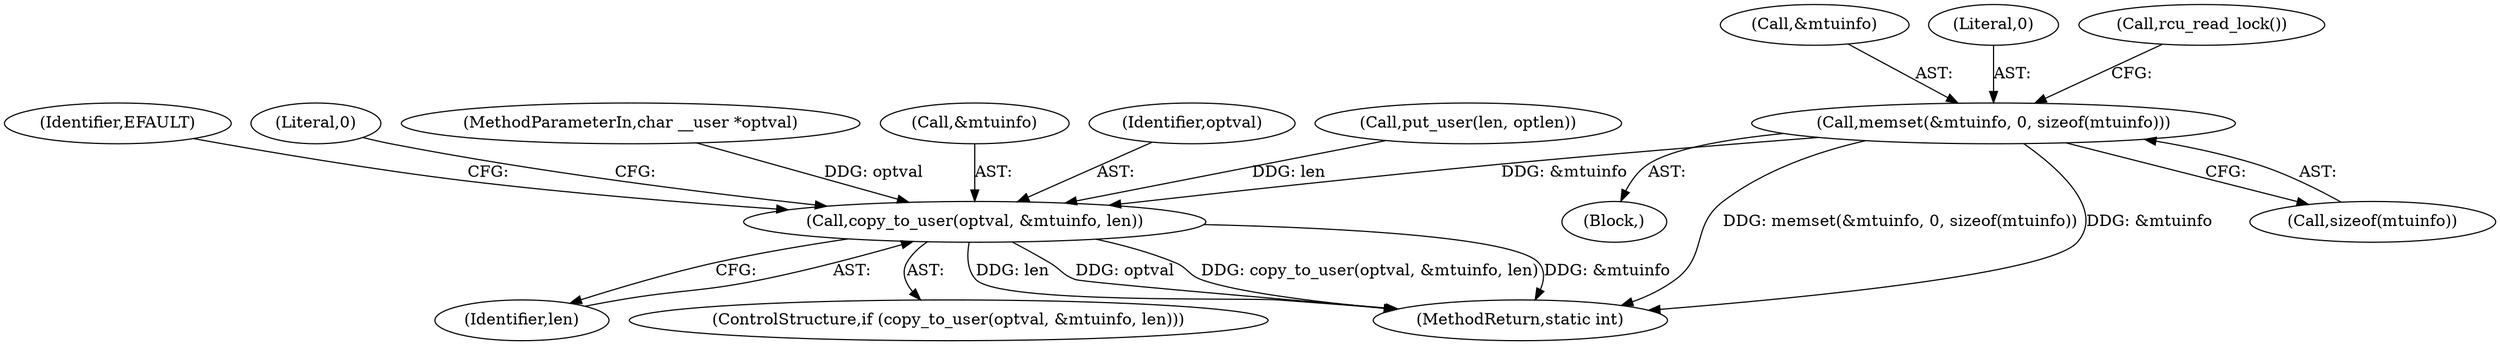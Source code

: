 digraph "0_linux_45f6fad84cc305103b28d73482b344d7f5b76f39_10@API" {
"1000714" [label="(Call,memset(&mtuinfo, 0, sizeof(mtuinfo)))"];
"1000750" [label="(Call,copy_to_user(optval, &mtuinfo, len))"];
"1000715" [label="(Call,&mtuinfo)"];
"1000714" [label="(Call,memset(&mtuinfo, 0, sizeof(mtuinfo)))"];
"1000754" [label="(Identifier,len)"];
"1000757" [label="(Identifier,EFAULT)"];
"1000759" [label="(Literal,0)"];
"1000699" [label="(Block,)"];
"1000749" [label="(ControlStructure,if (copy_to_user(optval, &mtuinfo, len)))"];
"1000106" [label="(MethodParameterIn,char __user *optval)"];
"1001039" [label="(MethodReturn,static int)"];
"1000752" [label="(Call,&mtuinfo)"];
"1000717" [label="(Literal,0)"];
"1000751" [label="(Identifier,optval)"];
"1000718" [label="(Call,sizeof(mtuinfo))"];
"1000743" [label="(Call,put_user(len, optlen))"];
"1000750" [label="(Call,copy_to_user(optval, &mtuinfo, len))"];
"1000720" [label="(Call,rcu_read_lock())"];
"1000714" -> "1000699"  [label="AST: "];
"1000714" -> "1000718"  [label="CFG: "];
"1000715" -> "1000714"  [label="AST: "];
"1000717" -> "1000714"  [label="AST: "];
"1000718" -> "1000714"  [label="AST: "];
"1000720" -> "1000714"  [label="CFG: "];
"1000714" -> "1001039"  [label="DDG: memset(&mtuinfo, 0, sizeof(mtuinfo))"];
"1000714" -> "1001039"  [label="DDG: &mtuinfo"];
"1000714" -> "1000750"  [label="DDG: &mtuinfo"];
"1000750" -> "1000749"  [label="AST: "];
"1000750" -> "1000754"  [label="CFG: "];
"1000751" -> "1000750"  [label="AST: "];
"1000752" -> "1000750"  [label="AST: "];
"1000754" -> "1000750"  [label="AST: "];
"1000757" -> "1000750"  [label="CFG: "];
"1000759" -> "1000750"  [label="CFG: "];
"1000750" -> "1001039"  [label="DDG: len"];
"1000750" -> "1001039"  [label="DDG: optval"];
"1000750" -> "1001039"  [label="DDG: copy_to_user(optval, &mtuinfo, len)"];
"1000750" -> "1001039"  [label="DDG: &mtuinfo"];
"1000106" -> "1000750"  [label="DDG: optval"];
"1000743" -> "1000750"  [label="DDG: len"];
}
